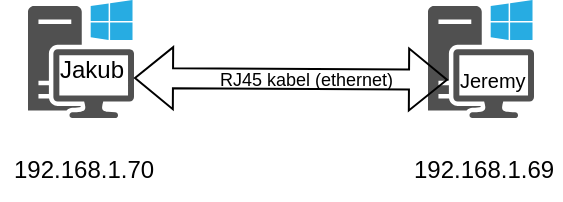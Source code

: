 <mxfile version="24.7.12">
  <diagram name="Page-1" id="xDNV45XVfMUflSrLcWAg">
    <mxGraphModel dx="467" dy="242" grid="1" gridSize="10" guides="1" tooltips="1" connect="1" arrows="1" fold="1" page="1" pageScale="1" pageWidth="827" pageHeight="1169" math="0" shadow="0">
      <root>
        <mxCell id="0" />
        <mxCell id="1" parent="0" />
        <mxCell id="H_ls1AtWDEoM1CzG7WVd-2" value="" style="sketch=0;pointerEvents=1;shadow=0;dashed=0;html=1;strokeColor=none;fillColor=#505050;labelPosition=center;verticalLabelPosition=bottom;verticalAlign=top;outlineConnect=0;align=center;shape=mxgraph.office.devices.workstation_pc;" vertex="1" parent="1">
          <mxGeometry x="530" y="140" width="53" height="59" as="geometry" />
        </mxCell>
        <mxCell id="H_ls1AtWDEoM1CzG7WVd-4" value="" style="sketch=0;pointerEvents=1;shadow=0;dashed=0;html=1;strokeColor=none;fillColor=#505050;labelPosition=center;verticalLabelPosition=bottom;verticalAlign=top;outlineConnect=0;align=center;shape=mxgraph.office.devices.workstation_pc;" vertex="1" parent="1">
          <mxGeometry x="330" y="140" width="53" height="59" as="geometry" />
        </mxCell>
        <mxCell id="H_ls1AtWDEoM1CzG7WVd-5" value="192.168.1.70" style="text;strokeColor=none;fillColor=none;align=left;verticalAlign=middle;spacingLeft=4;spacingRight=4;overflow=hidden;points=[[0,0.5],[1,0.5]];portConstraint=eastwest;rotatable=0;whiteSpace=wrap;html=1;" vertex="1" parent="1">
          <mxGeometry x="316.5" y="210" width="80" height="30" as="geometry" />
        </mxCell>
        <mxCell id="H_ls1AtWDEoM1CzG7WVd-6" value="192.168.1.69" style="text;strokeColor=none;fillColor=none;align=left;verticalAlign=middle;spacingLeft=4;spacingRight=4;overflow=hidden;points=[[0,0.5],[1,0.5]];portConstraint=eastwest;rotatable=0;whiteSpace=wrap;html=1;" vertex="1" parent="1">
          <mxGeometry x="516.5" y="210" width="80" height="30" as="geometry" />
        </mxCell>
        <mxCell id="H_ls1AtWDEoM1CzG7WVd-9" value="Jakub" style="text;strokeColor=none;fillColor=none;align=left;verticalAlign=middle;spacingLeft=4;spacingRight=4;overflow=hidden;points=[[0,0.5],[1,0.5]];portConstraint=eastwest;rotatable=0;whiteSpace=wrap;html=1;" vertex="1" parent="1">
          <mxGeometry x="340" y="160" width="80" height="30" as="geometry" />
        </mxCell>
        <mxCell id="H_ls1AtWDEoM1CzG7WVd-11" value="" style="shape=flexArrow;endArrow=classic;startArrow=classic;html=1;rounded=0;" edge="1" parent="1">
          <mxGeometry width="100" height="100" relative="1" as="geometry">
            <mxPoint x="383" y="179" as="sourcePoint" />
            <mxPoint x="540" y="179.863" as="targetPoint" />
          </mxGeometry>
        </mxCell>
        <mxCell id="H_ls1AtWDEoM1CzG7WVd-10" value="Jeremy" style="text;strokeColor=none;fillColor=none;align=left;verticalAlign=middle;spacingLeft=4;spacingRight=4;overflow=hidden;points=[[0,0.5],[1,0.5]];portConstraint=eastwest;rotatable=0;whiteSpace=wrap;html=1;fontSize=10;" vertex="1" parent="1">
          <mxGeometry x="540" y="170" width="50" height="20" as="geometry" />
        </mxCell>
        <mxCell id="H_ls1AtWDEoM1CzG7WVd-12" value="RJ45 kabel (ethernet)" style="text;strokeColor=none;fillColor=none;align=left;verticalAlign=middle;spacingLeft=4;spacingRight=4;overflow=hidden;points=[[0,0.5],[1,0.5]];portConstraint=eastwest;rotatable=0;whiteSpace=wrap;html=1;fontSize=9;" vertex="1" parent="1">
          <mxGeometry x="420" y="165" width="120" height="30" as="geometry" />
        </mxCell>
      </root>
    </mxGraphModel>
  </diagram>
</mxfile>
